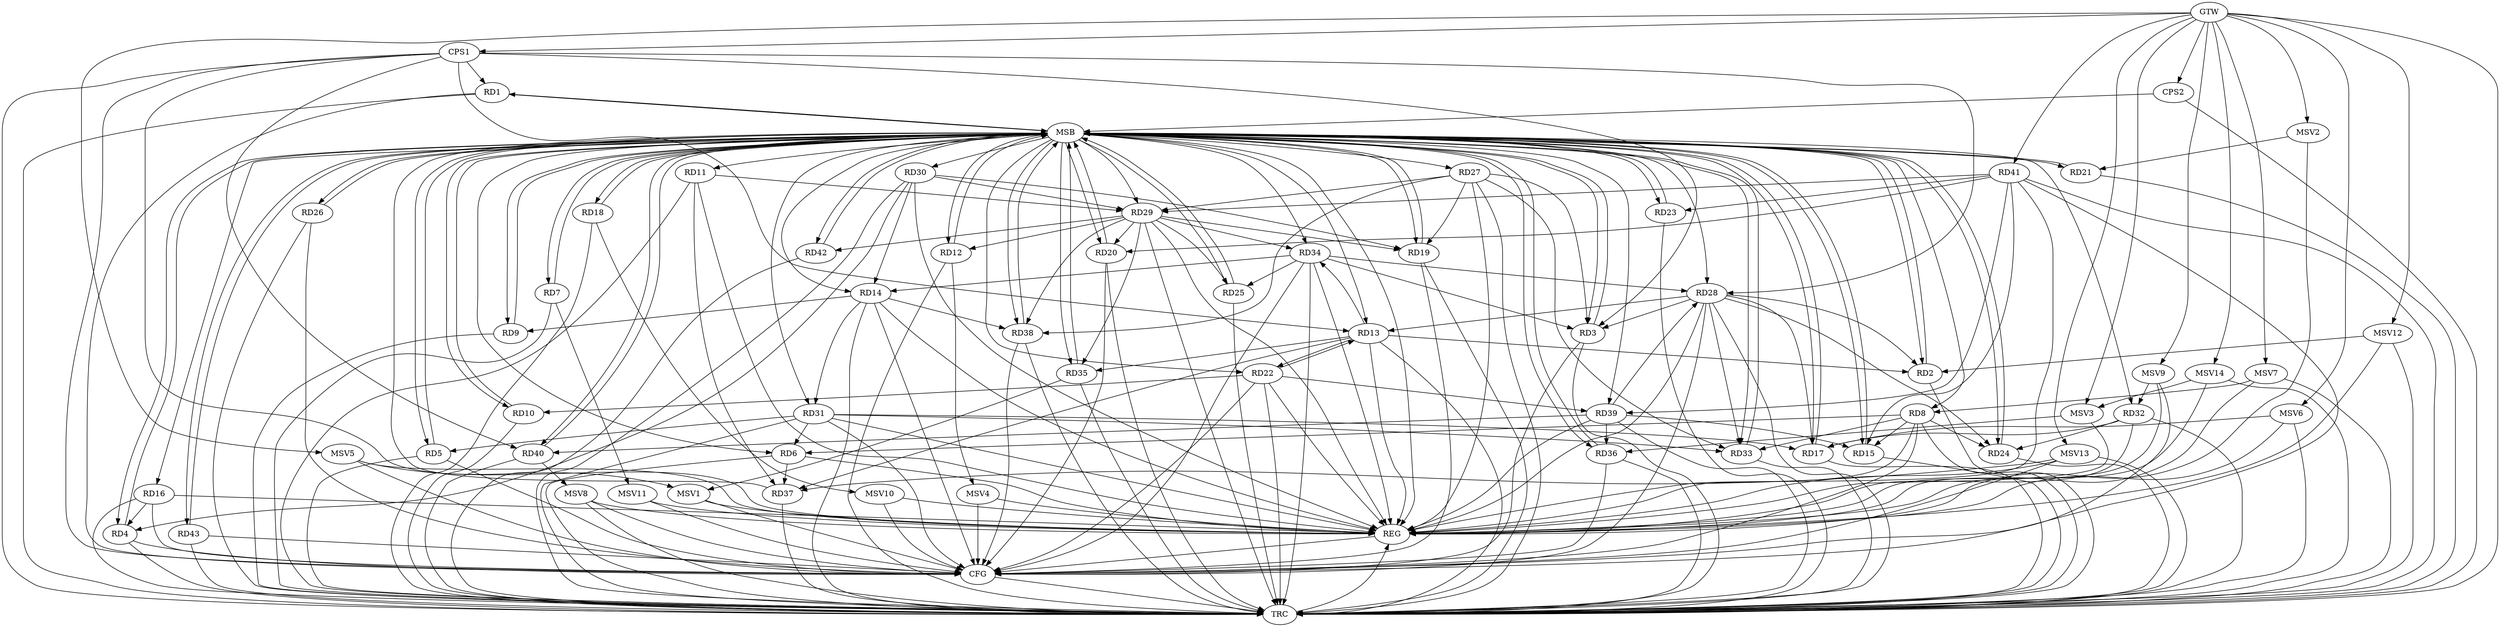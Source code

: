 strict digraph G {
  RD1 [ label="RD1" ];
  RD2 [ label="RD2" ];
  RD3 [ label="RD3" ];
  RD4 [ label="RD4" ];
  RD5 [ label="RD5" ];
  RD6 [ label="RD6" ];
  RD7 [ label="RD7" ];
  RD8 [ label="RD8" ];
  RD9 [ label="RD9" ];
  RD10 [ label="RD10" ];
  RD11 [ label="RD11" ];
  RD12 [ label="RD12" ];
  RD13 [ label="RD13" ];
  RD14 [ label="RD14" ];
  RD15 [ label="RD15" ];
  RD16 [ label="RD16" ];
  RD17 [ label="RD17" ];
  RD18 [ label="RD18" ];
  RD19 [ label="RD19" ];
  RD20 [ label="RD20" ];
  RD21 [ label="RD21" ];
  RD22 [ label="RD22" ];
  RD23 [ label="RD23" ];
  RD24 [ label="RD24" ];
  RD25 [ label="RD25" ];
  RD26 [ label="RD26" ];
  RD27 [ label="RD27" ];
  RD28 [ label="RD28" ];
  RD29 [ label="RD29" ];
  RD30 [ label="RD30" ];
  RD31 [ label="RD31" ];
  RD32 [ label="RD32" ];
  RD33 [ label="RD33" ];
  RD34 [ label="RD34" ];
  RD35 [ label="RD35" ];
  RD36 [ label="RD36" ];
  RD37 [ label="RD37" ];
  RD38 [ label="RD38" ];
  RD39 [ label="RD39" ];
  RD40 [ label="RD40" ];
  RD41 [ label="RD41" ];
  RD42 [ label="RD42" ];
  RD43 [ label="RD43" ];
  CPS1 [ label="CPS1" ];
  CPS2 [ label="CPS2" ];
  GTW [ label="GTW" ];
  REG [ label="REG" ];
  MSB [ label="MSB" ];
  CFG [ label="CFG" ];
  TRC [ label="TRC" ];
  MSV1 [ label="MSV1" ];
  MSV2 [ label="MSV2" ];
  MSV3 [ label="MSV3" ];
  MSV4 [ label="MSV4" ];
  MSV5 [ label="MSV5" ];
  MSV6 [ label="MSV6" ];
  MSV7 [ label="MSV7" ];
  MSV8 [ label="MSV8" ];
  MSV9 [ label="MSV9" ];
  MSV10 [ label="MSV10" ];
  MSV11 [ label="MSV11" ];
  MSV12 [ label="MSV12" ];
  MSV13 [ label="MSV13" ];
  MSV14 [ label="MSV14" ];
  RD13 -> RD2;
  RD28 -> RD2;
  RD27 -> RD3;
  RD28 -> RD3;
  RD34 -> RD3;
  RD16 -> RD4;
  RD30 -> RD4;
  RD31 -> RD5;
  RD8 -> RD6;
  RD31 -> RD6;
  RD6 -> RD37;
  RD8 -> RD15;
  RD8 -> RD24;
  RD8 -> RD33;
  RD14 -> RD9;
  RD22 -> RD10;
  RD11 -> RD29;
  RD11 -> RD37;
  RD29 -> RD12;
  RD13 -> RD22;
  RD22 -> RD13;
  RD28 -> RD13;
  RD13 -> RD34;
  RD13 -> RD35;
  RD13 -> RD37;
  RD30 -> RD14;
  RD14 -> RD31;
  RD34 -> RD14;
  RD14 -> RD38;
  RD39 -> RD15;
  RD41 -> RD15;
  RD28 -> RD17;
  RD31 -> RD17;
  RD32 -> RD17;
  RD27 -> RD19;
  RD29 -> RD19;
  RD30 -> RD19;
  RD29 -> RD20;
  RD41 -> RD20;
  RD22 -> RD39;
  RD41 -> RD23;
  RD28 -> RD24;
  RD32 -> RD24;
  RD29 -> RD25;
  RD34 -> RD25;
  RD27 -> RD29;
  RD27 -> RD33;
  RD27 -> RD38;
  RD28 -> RD33;
  RD34 -> RD28;
  RD39 -> RD28;
  RD30 -> RD29;
  RD29 -> RD34;
  RD29 -> RD35;
  RD29 -> RD38;
  RD41 -> RD29;
  RD29 -> RD42;
  RD31 -> RD33;
  RD39 -> RD36;
  RD39 -> RD40;
  RD41 -> RD39;
  CPS1 -> RD40;
  CPS1 -> RD13;
  CPS1 -> RD1;
  CPS1 -> RD28;
  CPS1 -> RD3;
  GTW -> RD41;
  GTW -> CPS1;
  GTW -> CPS2;
  RD6 -> REG;
  RD8 -> REG;
  RD11 -> REG;
  RD13 -> REG;
  RD14 -> REG;
  RD16 -> REG;
  RD22 -> REG;
  RD27 -> REG;
  RD28 -> REG;
  RD29 -> REG;
  RD30 -> REG;
  RD31 -> REG;
  RD32 -> REG;
  RD34 -> REG;
  RD39 -> REG;
  RD41 -> REG;
  CPS1 -> REG;
  RD1 -> MSB;
  MSB -> RD6;
  MSB -> RD8;
  MSB -> RD10;
  MSB -> RD18;
  MSB -> RD19;
  MSB -> RD25;
  MSB -> REG;
  RD2 -> MSB;
  MSB -> RD7;
  MSB -> RD24;
  MSB -> RD40;
  RD3 -> MSB;
  MSB -> RD9;
  MSB -> RD35;
  MSB -> RD36;
  RD4 -> MSB;
  MSB -> RD12;
  MSB -> RD30;
  RD5 -> MSB;
  MSB -> RD15;
  MSB -> RD33;
  MSB -> RD38;
  RD7 -> MSB;
  MSB -> RD2;
  MSB -> RD14;
  RD9 -> MSB;
  MSB -> RD3;
  MSB -> RD13;
  MSB -> RD27;
  MSB -> RD29;
  MSB -> RD32;
  MSB -> RD34;
  RD10 -> MSB;
  MSB -> RD21;
  RD12 -> MSB;
  MSB -> RD26;
  MSB -> RD43;
  RD15 -> MSB;
  MSB -> RD4;
  RD17 -> MSB;
  RD18 -> MSB;
  MSB -> RD1;
  MSB -> RD5;
  MSB -> RD22;
  RD19 -> MSB;
  MSB -> RD11;
  MSB -> RD31;
  RD20 -> MSB;
  MSB -> RD42;
  RD21 -> MSB;
  MSB -> RD16;
  RD23 -> MSB;
  RD24 -> MSB;
  RD25 -> MSB;
  MSB -> RD39;
  RD26 -> MSB;
  RD33 -> MSB;
  RD35 -> MSB;
  MSB -> RD28;
  RD36 -> MSB;
  MSB -> RD17;
  RD37 -> MSB;
  MSB -> RD23;
  RD38 -> MSB;
  RD40 -> MSB;
  RD42 -> MSB;
  MSB -> RD20;
  RD43 -> MSB;
  CPS2 -> MSB;
  RD19 -> CFG;
  RD22 -> CFG;
  RD1 -> CFG;
  RD4 -> CFG;
  RD43 -> CFG;
  RD36 -> CFG;
  RD5 -> CFG;
  RD28 -> CFG;
  RD41 -> CFG;
  RD14 -> CFG;
  RD26 -> CFG;
  RD20 -> CFG;
  RD38 -> CFG;
  RD34 -> CFG;
  RD31 -> CFG;
  RD8 -> CFG;
  RD3 -> CFG;
  RD16 -> CFG;
  CPS1 -> CFG;
  REG -> CFG;
  RD1 -> TRC;
  RD2 -> TRC;
  RD3 -> TRC;
  RD4 -> TRC;
  RD5 -> TRC;
  RD6 -> TRC;
  RD7 -> TRC;
  RD8 -> TRC;
  RD9 -> TRC;
  RD10 -> TRC;
  RD11 -> TRC;
  RD12 -> TRC;
  RD13 -> TRC;
  RD14 -> TRC;
  RD15 -> TRC;
  RD16 -> TRC;
  RD17 -> TRC;
  RD18 -> TRC;
  RD19 -> TRC;
  RD20 -> TRC;
  RD21 -> TRC;
  RD22 -> TRC;
  RD23 -> TRC;
  RD24 -> TRC;
  RD25 -> TRC;
  RD26 -> TRC;
  RD27 -> TRC;
  RD28 -> TRC;
  RD29 -> TRC;
  RD30 -> TRC;
  RD31 -> TRC;
  RD32 -> TRC;
  RD33 -> TRC;
  RD34 -> TRC;
  RD35 -> TRC;
  RD36 -> TRC;
  RD37 -> TRC;
  RD38 -> TRC;
  RD39 -> TRC;
  RD40 -> TRC;
  RD41 -> TRC;
  RD42 -> TRC;
  RD43 -> TRC;
  CPS1 -> TRC;
  CPS2 -> TRC;
  GTW -> TRC;
  CFG -> TRC;
  TRC -> REG;
  RD35 -> MSV1;
  MSV1 -> REG;
  MSV1 -> CFG;
  MSV2 -> RD21;
  GTW -> MSV2;
  MSV2 -> REG;
  MSV3 -> RD36;
  GTW -> MSV3;
  MSV3 -> REG;
  RD12 -> MSV4;
  MSV4 -> REG;
  MSV4 -> CFG;
  MSV5 -> MSV1;
  GTW -> MSV5;
  MSV5 -> REG;
  MSV5 -> CFG;
  MSV6 -> RD17;
  GTW -> MSV6;
  MSV6 -> REG;
  MSV6 -> TRC;
  MSV7 -> RD8;
  GTW -> MSV7;
  MSV7 -> REG;
  MSV7 -> TRC;
  RD40 -> MSV8;
  MSV8 -> REG;
  MSV8 -> TRC;
  MSV8 -> CFG;
  MSV9 -> RD32;
  GTW -> MSV9;
  MSV9 -> REG;
  MSV9 -> CFG;
  RD18 -> MSV10;
  MSV10 -> REG;
  MSV10 -> CFG;
  RD7 -> MSV11;
  MSV11 -> REG;
  MSV11 -> CFG;
  MSV12 -> RD2;
  GTW -> MSV12;
  MSV12 -> REG;
  MSV12 -> TRC;
  MSV13 -> RD37;
  GTW -> MSV13;
  MSV13 -> REG;
  MSV13 -> TRC;
  MSV13 -> CFG;
  MSV14 -> MSV3;
  GTW -> MSV14;
  MSV14 -> REG;
  MSV14 -> TRC;
}
